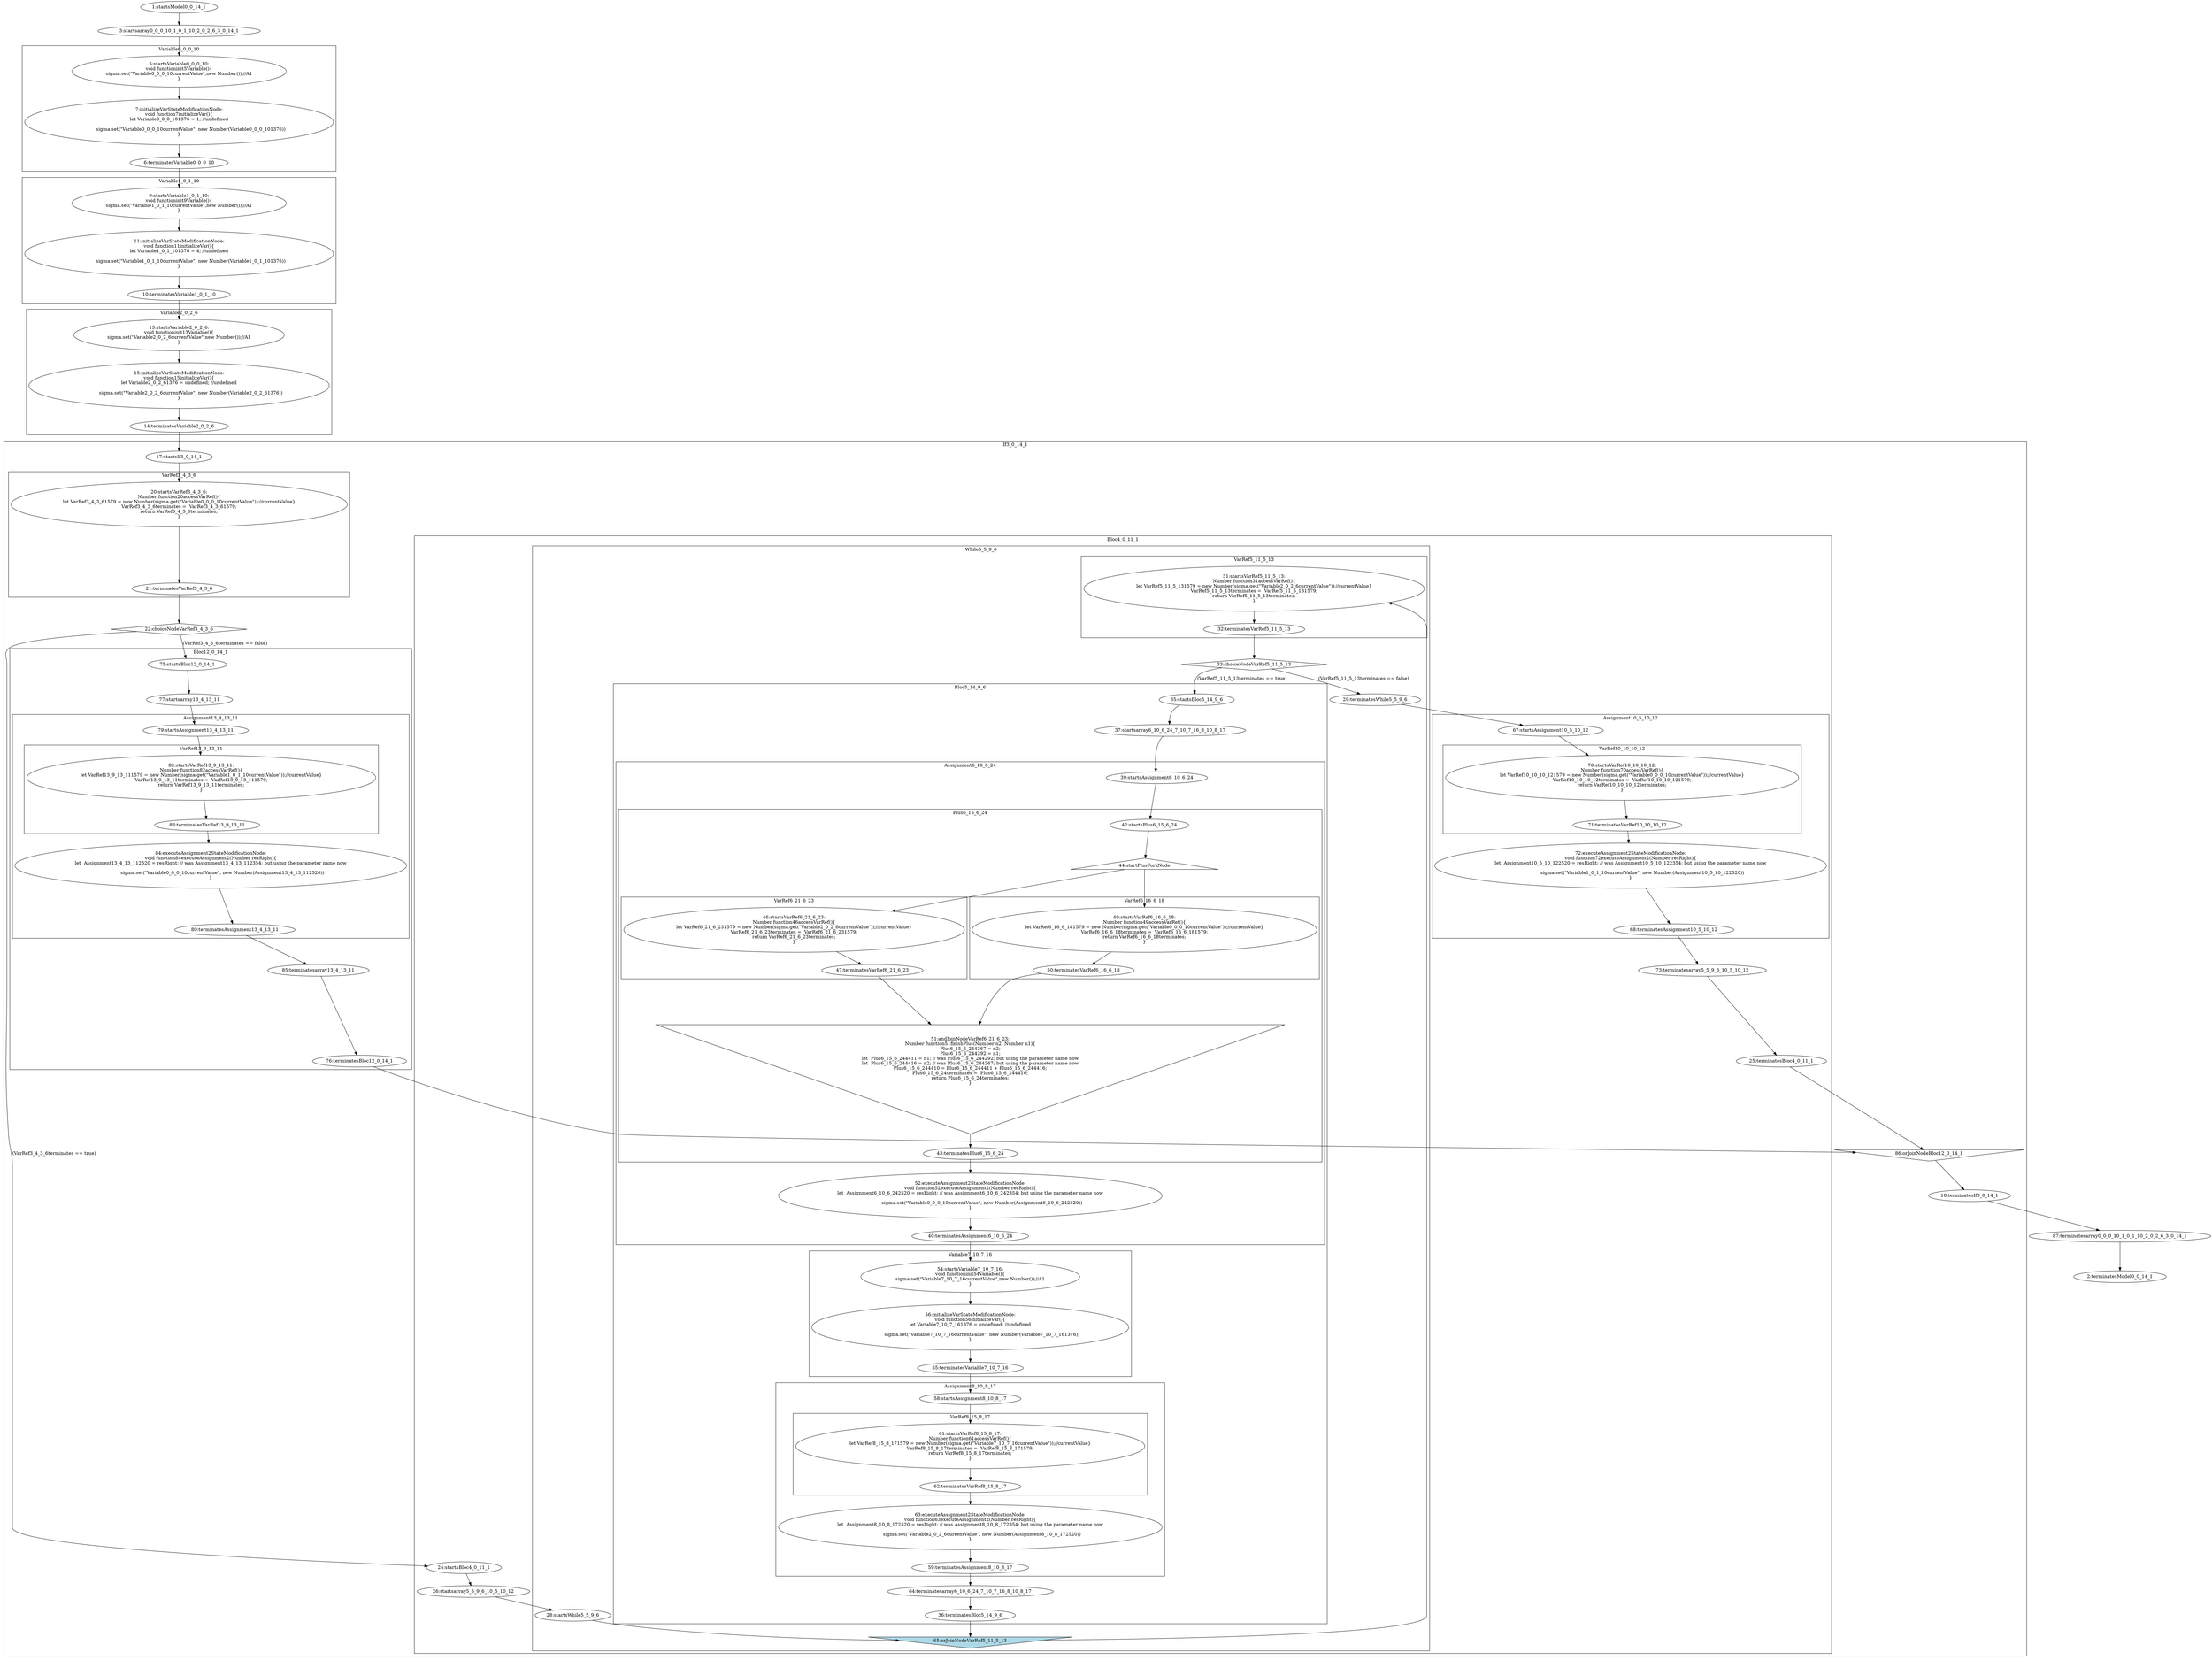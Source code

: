 digraph G {
subgraph cluster_4 {
label = "Variable0_0_0_10";
  "5" [label="5:startsVariable0_0_0_10:
void functioninit5Variable(){
sigma.set(\"Variable0_0_0_10currentValue\",new Number());//A1
}" shape="ellipse" ];
  "6" [label="6:terminatesVariable0_0_0_10" shape="ellipse" ];
  "7" [label="7:initializeVarStateModificationNode:
void function7initializeVar(){
let Variable0_0_0_101376 = 1; //undefined

                sigma.set(\"Variable0_0_0_10currentValue\", new Number(Variable0_0_0_101376))
}" shape="ellipse" ];
}
subgraph cluster_8 {
label = "Variable1_0_1_10";
  "9" [label="9:startsVariable1_0_1_10:
void functioninit9Variable(){
sigma.set(\"Variable1_0_1_10currentValue\",new Number());//A1
}" shape="ellipse" ];
  "10" [label="10:terminatesVariable1_0_1_10" shape="ellipse" ];
  "11" [label="11:initializeVarStateModificationNode:
void function11initializeVar(){
let Variable1_0_1_101376 = 4; //undefined

                sigma.set(\"Variable1_0_1_10currentValue\", new Number(Variable1_0_1_101376))
}" shape="ellipse" ];
}
subgraph cluster_12 {
label = "Variable2_0_2_6";
  "13" [label="13:startsVariable2_0_2_6:
void functioninit13Variable(){
sigma.set(\"Variable2_0_2_6currentValue\",new Number());//A1
}" shape="ellipse" ];
  "14" [label="14:terminatesVariable2_0_2_6" shape="ellipse" ];
  "15" [label="15:initializeVarStateModificationNode:
void function15initializeVar(){
let Variable2_0_2_61376 = undefined; //undefined

                sigma.set(\"Variable2_0_2_6currentValue\", new Number(Variable2_0_2_61376))
}" shape="ellipse" ];
}
subgraph cluster_16 {
label = "If3_0_14_1";
  "17" [label="17:startsIf3_0_14_1" shape="ellipse" ];
  "18" [label="18:terminatesIf3_0_14_1" shape="ellipse" ];
  "22" [label="22:choiceNodeVarRef3_4_3_6" shape="diamond" ];
  "86" [label="86:orJoinNodeBloc12_0_14_1" shape="invtriangle" ];
subgraph cluster_19 {
label = "VarRef3_4_3_6";
  "20" [label="20:startsVarRef3_4_3_6:
Number function20accessVarRef(){
let VarRef3_4_3_61579 = new Number(sigma.get(\"Variable0_0_0_10currentValue\"));//currentValue}
VarRef3_4_3_6terminates =  VarRef3_4_3_61579;
return VarRef3_4_3_6terminates;
}" shape="ellipse" ];
  "21" [label="21:terminatesVarRef3_4_3_6" shape="ellipse" ];
}
subgraph cluster_23 {
label = "Bloc4_0_11_1";
  "24" [label="24:startsBloc4_0_11_1" shape="ellipse" ];
  "25" [label="25:terminatesBloc4_0_11_1" shape="ellipse" ];
  "26" [label="26:startsarray5_5_9_6_10_5_10_12" shape="ellipse" ];
  "73" [label="73:terminatesarray5_5_9_6_10_5_10_12" shape="ellipse" ];
subgraph cluster_27 {
label = "While5_5_9_6";
  "28" [label="28:startsWhile5_5_9_6" shape="ellipse" ];
  "29" [label="29:terminatesWhile5_5_9_6" shape="ellipse" ];
  "33" [label="33:choiceNodeVarRef5_11_5_13" shape="diamond" ];
  "65" [label="65:orJoinNodeVarRef5_11_5_13" shape="invtriangle" style="filled" fillcolor="lightblue"];
subgraph cluster_30 {
label = "VarRef5_11_5_13";
  "31" [label="31:startsVarRef5_11_5_13:
Number function31accessVarRef(){
let VarRef5_11_5_131579 = new Number(sigma.get(\"Variable2_0_2_6currentValue\"));//currentValue}
VarRef5_11_5_13terminates =  VarRef5_11_5_131579;
return VarRef5_11_5_13terminates;
}" shape="ellipse" ];
  "32" [label="32:terminatesVarRef5_11_5_13" shape="ellipse" ];
}
subgraph cluster_34 {
label = "Bloc5_14_9_6";
  "35" [label="35:startsBloc5_14_9_6" shape="ellipse" ];
  "36" [label="36:terminatesBloc5_14_9_6" shape="ellipse" ];
  "37" [label="37:startsarray6_10_6_24_7_10_7_16_8_10_8_17" shape="ellipse" ];
  "64" [label="64:terminatesarray6_10_6_24_7_10_7_16_8_10_8_17" shape="ellipse" ];
subgraph cluster_38 {
label = "Assignment6_10_6_24";
  "39" [label="39:startsAssignment6_10_6_24" shape="ellipse" ];
  "40" [label="40:terminatesAssignment6_10_6_24" shape="ellipse" ];
  "52" [label="52:executeAssignment2StateModificationNode:
void function52executeAssignment2(Number resRight){
let  Assignment6_10_6_242520 = resRight; // was Assignment6_10_6_242354; but using the parameter name now
                                 
                sigma.set(\"Variable0_0_0_10currentValue\", new Number(Assignment6_10_6_242520))
}" shape="ellipse" ];
subgraph cluster_41 {
label = "Plus6_15_6_24";
  "42" [label="42:startsPlus6_15_6_24" shape="ellipse" ];
  "43" [label="43:terminatesPlus6_15_6_24" shape="ellipse" ];
  "44" [label="44:startPlusForkNode" shape="triangle" ];
  "51" [label="51:andJoinNodeVarRef6_21_6_23:
Number function51finishPlus(Number n2, Number n1){
Plus6_15_6_244267 = n2;
Plus6_15_6_244292 = n1;
let  Plus6_15_6_244411 = n1; // was Plus6_15_6_244292; but using the parameter name now
let  Plus6_15_6_244416 = n2; // was Plus6_15_6_244267; but using the parameter name now
Plus6_15_6_244410 = Plus6_15_6_244411 + Plus6_15_6_244416;
Plus6_15_6_24terminates =  Plus6_15_6_244410;
return Plus6_15_6_24terminates;
}" shape="invtriangle" ];
subgraph cluster_45 {
label = "VarRef6_21_6_23";
  "46" [label="46:startsVarRef6_21_6_23:
Number function46accessVarRef(){
let VarRef6_21_6_231579 = new Number(sigma.get(\"Variable2_0_2_6currentValue\"));//currentValue}
VarRef6_21_6_23terminates =  VarRef6_21_6_231579;
return VarRef6_21_6_23terminates;
}" shape="ellipse" ];
  "47" [label="47:terminatesVarRef6_21_6_23" shape="ellipse" ];
}
subgraph cluster_48 {
label = "VarRef6_16_6_18";
  "49" [label="49:startsVarRef6_16_6_18:
Number function49accessVarRef(){
let VarRef6_16_6_181579 = new Number(sigma.get(\"Variable0_0_0_10currentValue\"));//currentValue}
VarRef6_16_6_18terminates =  VarRef6_16_6_181579;
return VarRef6_16_6_18terminates;
}" shape="ellipse" ];
  "50" [label="50:terminatesVarRef6_16_6_18" shape="ellipse" ];
}
}
}
subgraph cluster_53 {
label = "Variable7_10_7_16";
  "54" [label="54:startsVariable7_10_7_16:
void functioninit54Variable(){
sigma.set(\"Variable7_10_7_16currentValue\",new Number());//A1
}" shape="ellipse" ];
  "55" [label="55:terminatesVariable7_10_7_16" shape="ellipse" ];
  "56" [label="56:initializeVarStateModificationNode:
void function56initializeVar(){
let Variable7_10_7_161376 = undefined; //undefined

                sigma.set(\"Variable7_10_7_16currentValue\", new Number(Variable7_10_7_161376))
}" shape="ellipse" ];
}
subgraph cluster_57 {
label = "Assignment8_10_8_17";
  "58" [label="58:startsAssignment8_10_8_17" shape="ellipse" ];
  "59" [label="59:terminatesAssignment8_10_8_17" shape="ellipse" ];
  "63" [label="63:executeAssignment2StateModificationNode:
void function63executeAssignment2(Number resRight){
let  Assignment8_10_8_172520 = resRight; // was Assignment8_10_8_172354; but using the parameter name now
                                 
                sigma.set(\"Variable2_0_2_6currentValue\", new Number(Assignment8_10_8_172520))
}" shape="ellipse" ];
subgraph cluster_60 {
label = "VarRef8_15_8_17";
  "61" [label="61:startsVarRef8_15_8_17:
Number function61accessVarRef(){
let VarRef8_15_8_171579 = new Number(sigma.get(\"Variable7_10_7_16currentValue\"));//currentValue}
VarRef8_15_8_17terminates =  VarRef8_15_8_171579;
return VarRef8_15_8_17terminates;
}" shape="ellipse" ];
  "62" [label="62:terminatesVarRef8_15_8_17" shape="ellipse" ];
}
}
}
}
subgraph cluster_66 {
label = "Assignment10_5_10_12";
  "67" [label="67:startsAssignment10_5_10_12" shape="ellipse" ];
  "68" [label="68:terminatesAssignment10_5_10_12" shape="ellipse" ];
  "72" [label="72:executeAssignment2StateModificationNode:
void function72executeAssignment2(Number resRight){
let  Assignment10_5_10_122520 = resRight; // was Assignment10_5_10_122354; but using the parameter name now
                                 
                sigma.set(\"Variable1_0_1_10currentValue\", new Number(Assignment10_5_10_122520))
}" shape="ellipse" ];
subgraph cluster_69 {
label = "VarRef10_10_10_12";
  "70" [label="70:startsVarRef10_10_10_12:
Number function70accessVarRef(){
let VarRef10_10_10_121579 = new Number(sigma.get(\"Variable0_0_0_10currentValue\"));//currentValue}
VarRef10_10_10_12terminates =  VarRef10_10_10_121579;
return VarRef10_10_10_12terminates;
}" shape="ellipse" ];
  "71" [label="71:terminatesVarRef10_10_10_12" shape="ellipse" ];
}
}
}
subgraph cluster_74 {
label = "Bloc12_0_14_1";
  "75" [label="75:startsBloc12_0_14_1" shape="ellipse" ];
  "76" [label="76:terminatesBloc12_0_14_1" shape="ellipse" ];
  "77" [label="77:startsarray13_4_13_11" shape="ellipse" ];
  "85" [label="85:terminatesarray13_4_13_11" shape="ellipse" ];
subgraph cluster_78 {
label = "Assignment13_4_13_11";
  "79" [label="79:startsAssignment13_4_13_11" shape="ellipse" ];
  "80" [label="80:terminatesAssignment13_4_13_11" shape="ellipse" ];
  "84" [label="84:executeAssignment2StateModificationNode:
void function84executeAssignment2(Number resRight){
let  Assignment13_4_13_112520 = resRight; // was Assignment13_4_13_112354; but using the parameter name now
                                 
                sigma.set(\"Variable0_0_0_10currentValue\", new Number(Assignment13_4_13_112520))
}" shape="ellipse" ];
subgraph cluster_81 {
label = "VarRef13_9_13_11";
  "82" [label="82:startsVarRef13_9_13_11:
Number function82accessVarRef(){
let VarRef13_9_13_111579 = new Number(sigma.get(\"Variable1_0_1_10currentValue\"));//currentValue}
VarRef13_9_13_11terminates =  VarRef13_9_13_111579;
return VarRef13_9_13_11terminates;
}" shape="ellipse" ];
  "83" [label="83:terminatesVarRef13_9_13_11" shape="ellipse" ];
}
}
}
}
  "1" [label="1:startsModel0_0_14_1" shape="ellipse" ];
  "2" [label="2:terminatesModel0_0_14_1" shape="ellipse" ];
  "3" [label="3:startsarray0_0_0_10_1_0_1_10_2_0_2_6_3_0_14_1" shape="ellipse" ];
  "87" [label="87:terminatesarray0_0_0_10_1_0_1_10_2_0_2_6_3_0_14_1" shape="ellipse" ];
  "5" -> "7" [label=""];
  "7" -> "6" [label=""];
  "9" -> "11" [label=""];
  "11" -> "10" [label=""];
  "13" -> "15" [label=""];
  "15" -> "14" [label=""];
  "20" -> "21" [label=""];
  "31" -> "32" [label=""];
  "46" -> "47" [label=""];
  "49" -> "50" [label=""];
  "42" -> "44" [label=""];
  "44" -> "46" [label=""];
  "44" -> "49" [label=""];
  "47" -> "51" [label=""];
  "50" -> "51" [label=""];
  "51" -> "43" [label=""];
  "39" -> "42" [label=""];
  "43" -> "52" [label=""];
  "52" -> "40" [label=""];
  "54" -> "56" [label=""];
  "56" -> "55" [label=""];
  "61" -> "62" [label=""];
  "58" -> "61" [label=""];
  "62" -> "63" [label=""];
  "63" -> "59" [label=""];
  "35" -> "37" [label=""];
  "37" -> "39" [label=""];
  "40" -> "54" [label=""];
  "55" -> "58" [label=""];
  "59" -> "64" [label=""];
  "64" -> "36" [label=""];
  "28" -> "65" [label=""];
  "32" -> "33" [label=""];
  "33" -> "35" [label="(VarRef5_11_5_13terminates == true)"];
  "36" -> "65" [label=""];
  "65" -> "31" [label=""];
  "33" -> "29" [label="(VarRef5_11_5_13terminates == false)"];
  "70" -> "71" [label=""];
  "67" -> "70" [label=""];
  "71" -> "72" [label=""];
  "72" -> "68" [label=""];
  "24" -> "26" [label=""];
  "26" -> "28" [label=""];
  "29" -> "67" [label=""];
  "68" -> "73" [label=""];
  "73" -> "25" [label=""];
  "82" -> "83" [label=""];
  "79" -> "82" [label=""];
  "83" -> "84" [label=""];
  "84" -> "80" [label=""];
  "75" -> "77" [label=""];
  "77" -> "79" [label=""];
  "80" -> "85" [label=""];
  "85" -> "76" [label=""];
  "17" -> "20" [label=""];
  "21" -> "22" [label=""];
  "22" -> "24" [label="(VarRef3_4_3_6terminates == true)"];
  "22" -> "75" [label="(VarRef3_4_3_6terminates == false)"];
  "76" -> "86" [label=""];
  "25" -> "86" [label=""];
  "86" -> "18" [label=""];
  "1" -> "3" [label=""];
  "3" -> "5" [label=""];
  "6" -> "9" [label=""];
  "10" -> "13" [label=""];
  "14" -> "17" [label=""];
  "18" -> "87" [label=""];
  "87" -> "2" [label=""];
}